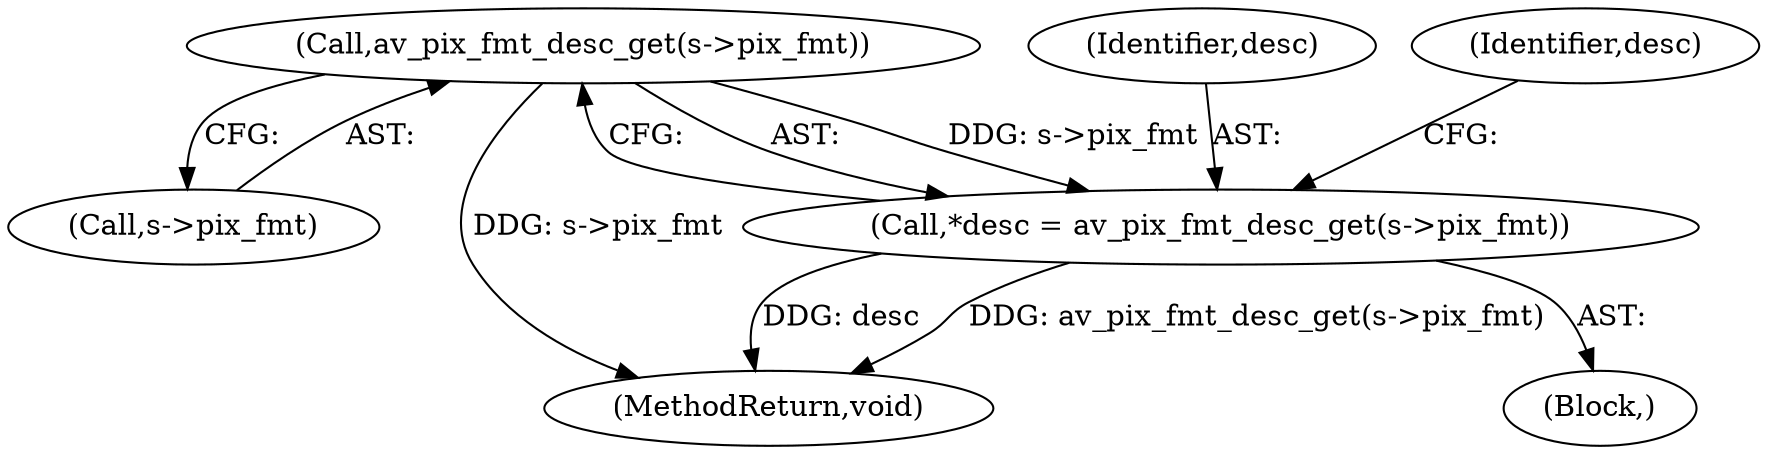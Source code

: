 digraph "0_FFmpeg_2080bc33717955a0e4268e738acf8c1eeddbf8cb@pointer" {
"1000120" [label="(Call,av_pix_fmt_desc_get(s->pix_fmt))"];
"1000118" [label="(Call,*desc = av_pix_fmt_desc_get(s->pix_fmt))"];
"1000118" [label="(Call,*desc = av_pix_fmt_desc_get(s->pix_fmt))"];
"1000121" [label="(Call,s->pix_fmt)"];
"1000119" [label="(Identifier,desc)"];
"1000125" [label="(Identifier,desc)"];
"1000418" [label="(MethodReturn,void)"];
"1000120" [label="(Call,av_pix_fmt_desc_get(s->pix_fmt))"];
"1000107" [label="(Block,)"];
"1000120" -> "1000118"  [label="AST: "];
"1000120" -> "1000121"  [label="CFG: "];
"1000121" -> "1000120"  [label="AST: "];
"1000118" -> "1000120"  [label="CFG: "];
"1000120" -> "1000418"  [label="DDG: s->pix_fmt"];
"1000120" -> "1000118"  [label="DDG: s->pix_fmt"];
"1000118" -> "1000107"  [label="AST: "];
"1000119" -> "1000118"  [label="AST: "];
"1000125" -> "1000118"  [label="CFG: "];
"1000118" -> "1000418"  [label="DDG: av_pix_fmt_desc_get(s->pix_fmt)"];
"1000118" -> "1000418"  [label="DDG: desc"];
}
